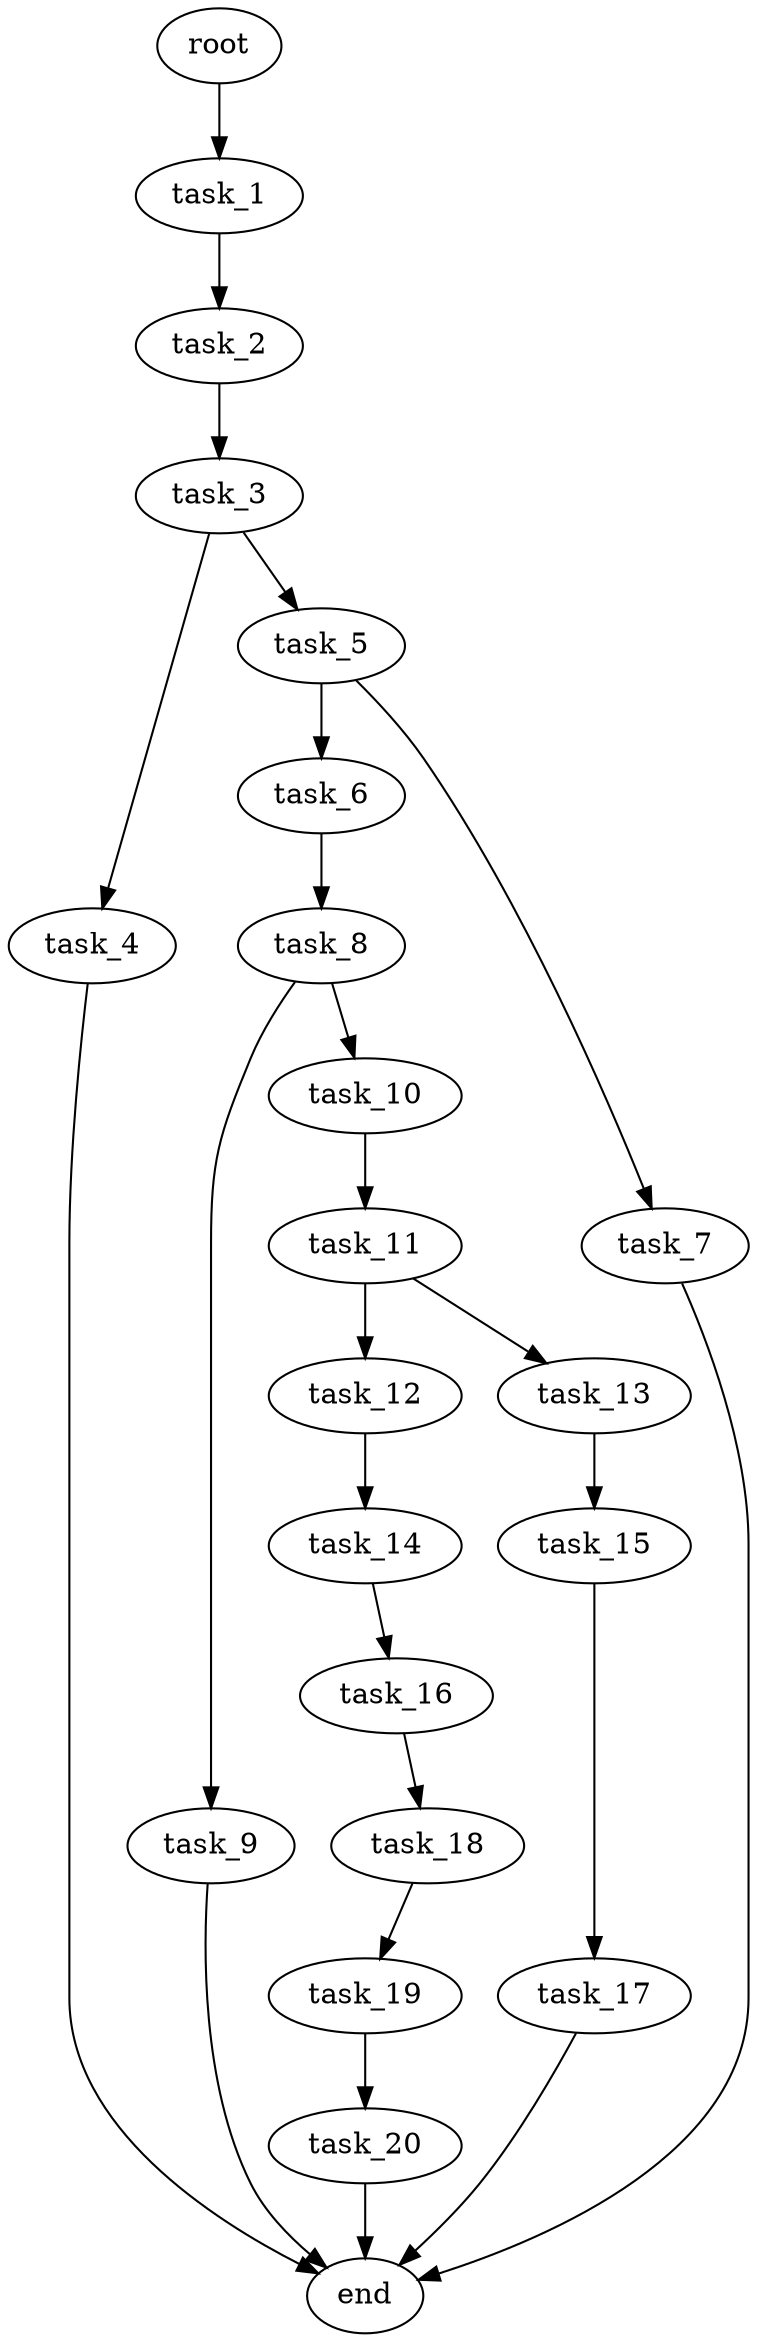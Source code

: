 digraph G {
  root [size="0.000000e+00"];
  task_1 [size="7.197823e+09"];
  task_2 [size="3.003922e+09"];
  task_3 [size="3.093537e+09"];
  task_4 [size="4.084521e+09"];
  task_5 [size="4.024601e+09"];
  task_6 [size="2.957256e+09"];
  task_7 [size="1.273751e+09"];
  task_8 [size="4.205043e+09"];
  task_9 [size="9.403696e+09"];
  task_10 [size="6.773502e+09"];
  task_11 [size="9.028153e+09"];
  task_12 [size="6.155534e+09"];
  task_13 [size="3.010198e+09"];
  task_14 [size="5.479824e+09"];
  task_15 [size="5.058991e+06"];
  task_16 [size="2.869850e+09"];
  task_17 [size="4.299452e+09"];
  task_18 [size="5.800268e+09"];
  task_19 [size="6.547402e+09"];
  task_20 [size="4.650417e+09"];
  end [size="0.000000e+00"];

  root -> task_1 [size="1.000000e-12"];
  task_1 -> task_2 [size="3.003922e+08"];
  task_2 -> task_3 [size="3.093537e+08"];
  task_3 -> task_4 [size="4.084521e+08"];
  task_3 -> task_5 [size="4.024601e+08"];
  task_4 -> end [size="1.000000e-12"];
  task_5 -> task_6 [size="2.957256e+08"];
  task_5 -> task_7 [size="1.273751e+08"];
  task_6 -> task_8 [size="4.205043e+08"];
  task_7 -> end [size="1.000000e-12"];
  task_8 -> task_9 [size="9.403696e+08"];
  task_8 -> task_10 [size="6.773502e+08"];
  task_9 -> end [size="1.000000e-12"];
  task_10 -> task_11 [size="9.028153e+08"];
  task_11 -> task_12 [size="6.155534e+08"];
  task_11 -> task_13 [size="3.010198e+08"];
  task_12 -> task_14 [size="5.479824e+08"];
  task_13 -> task_15 [size="5.058991e+05"];
  task_14 -> task_16 [size="2.869850e+08"];
  task_15 -> task_17 [size="4.299452e+08"];
  task_16 -> task_18 [size="5.800268e+08"];
  task_17 -> end [size="1.000000e-12"];
  task_18 -> task_19 [size="6.547402e+08"];
  task_19 -> task_20 [size="4.650417e+08"];
  task_20 -> end [size="1.000000e-12"];
}
